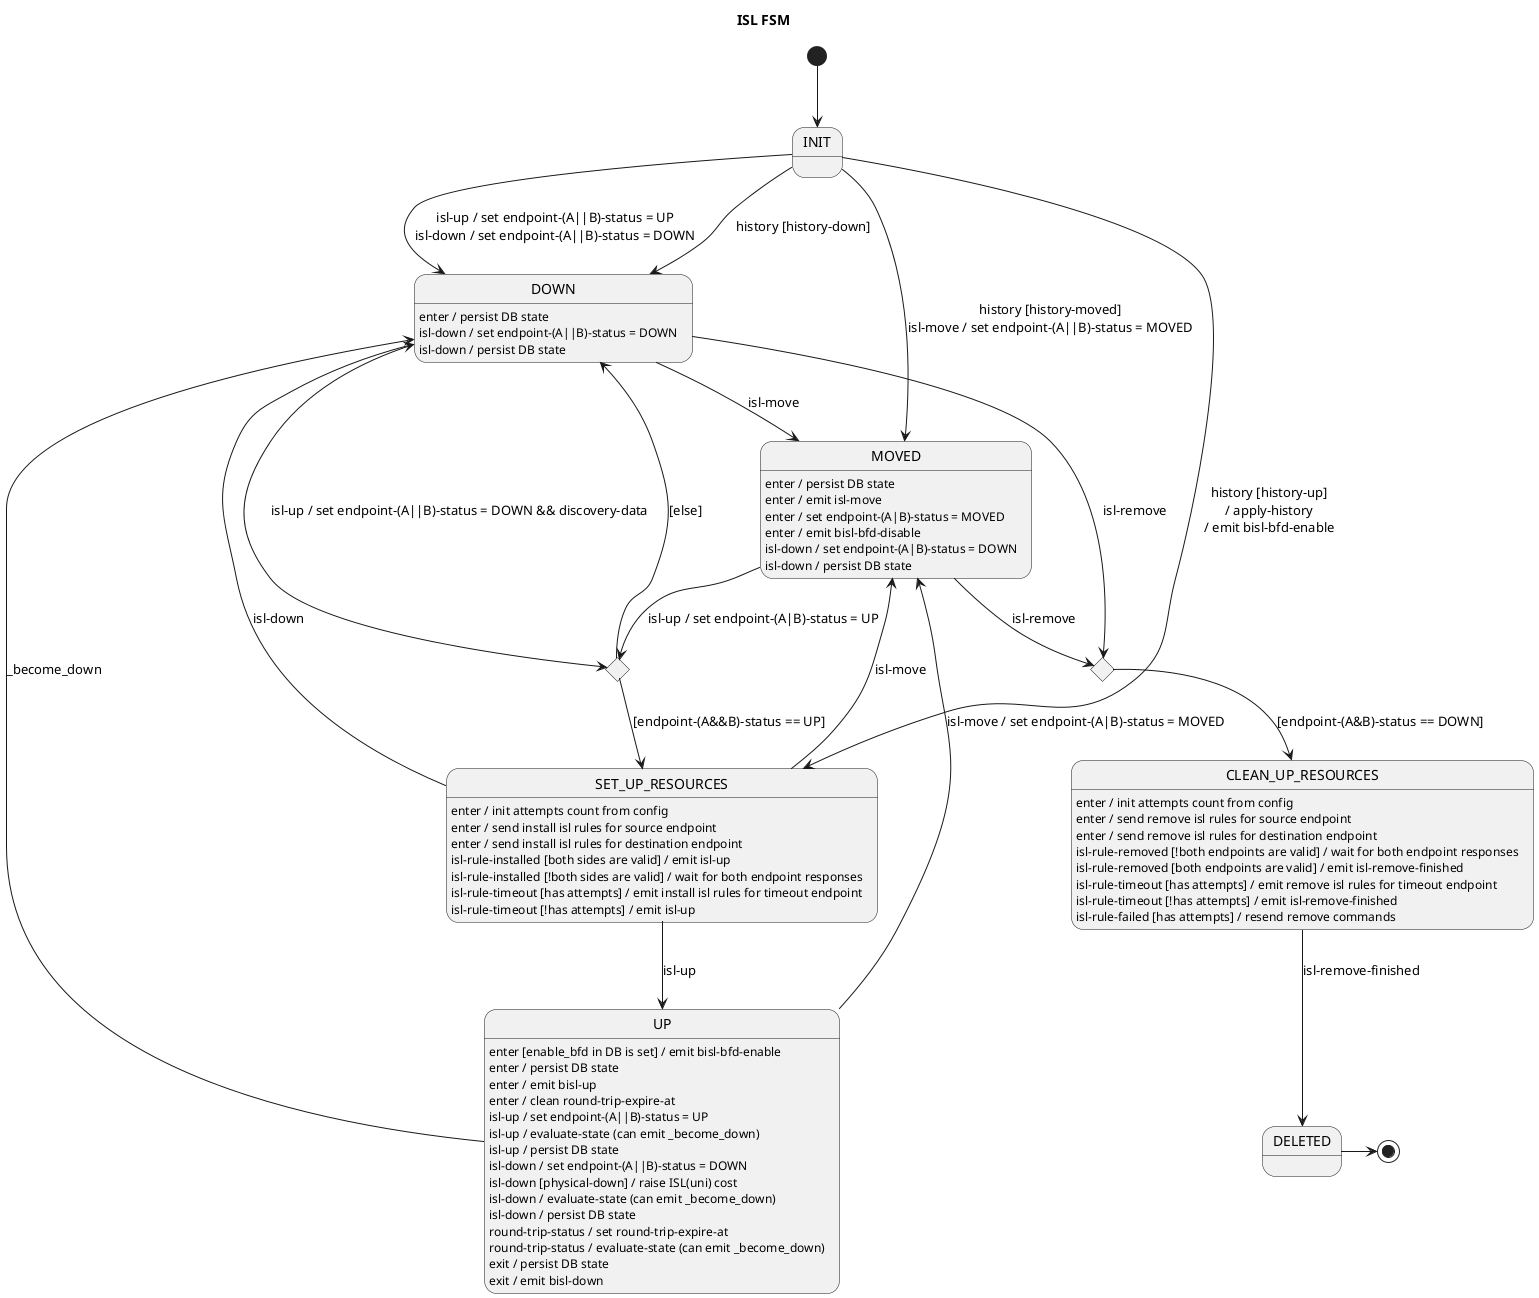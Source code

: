 Internal data:
* endpoint-A
* endpoint-B
* endpoint-A-up
* endpoint-B-up
* round-trip-expire-at

Input signals:
* isl-up
* isl-down
* isl-move
* round-trip-status

Internal(self-injected) signals
* _become_down

Output signals:
* bisl-up (notify BFD-port, notify reroute)
* bisl-down (notify reroute)
* bisl-bfd-enable
* bisl-bfd-disable
* isl-move

@startuml
title ISL FSM

[*] --> INIT

INIT --> DOWN : isl-up / set endpoint-(A||B)-status = UP\nisl-down / set endpoint-(A||B)-status = DOWN
INIT --> DOWN : history [history-down]
INIT --> SET_UP_RESOURCES : history [history-up]\n/ apply-history\n/ emit bisl-bfd-enable
INIT --> MOVED : history [history-moved]\nisl-move / set endpoint-(A||B)-status = MOVED

state upAttempt <<choice>>
state deleteAttempt <<choice>>
deleteAttempt --> CLEAN_UP_RESOURCES : [endpoint-(A&B)-status == DOWN]

DOWN --> upAttempt : isl-up / set endpoint-(A||B)-status = DOWN && discovery-data
DOWN --> MOVED : isl-move
DOWN : enter / persist DB state
DOWN : isl-down / set endpoint-(A||B)-status = DOWN
DOWN : isl-down / persist DB state
DOWN -> deleteAttempt : isl-remove

upAttempt --> SET_UP_RESOURCES : [endpoint-(A&&B)-status == UP]
upAttempt --> DOWN : [else]

SET_UP_RESOURCES : enter / init attempts count from config
SET_UP_RESOURCES : enter / send install isl rules for source endpoint
SET_UP_RESOURCES : enter / send install isl rules for destination endpoint
SET_UP_RESOURCES : isl-rule-installed [both sides are valid] / emit isl-up
SET_UP_RESOURCES : isl-rule-installed [!both sides are valid] / wait for both endpoint responses
SET_UP_RESOURCES : isl-rule-timeout [has attempts] / emit install isl rules for timeout endpoint
SET_UP_RESOURCES : isl-rule-timeout [!has attempts] / emit isl-up
SET_UP_RESOURCES --> DOWN : isl-down
SET_UP_RESOURCES --> MOVED : isl-move
SET_UP_RESOURCES --> UP : isl-up

UP --> DOWN : _become_down
UP --> MOVED : isl-move / set endpoint-(A|B)-status = MOVED
UP : enter [enable_bfd in DB is set] / emit bisl-bfd-enable
UP : enter / persist DB state
UP : enter / emit bisl-up
UP : enter / clean round-trip-expire-at
UP : isl-up / set endpoint-(A||B)-status = UP
UP : isl-up / evaluate-state (can emit _become_down)
UP : isl-up / persist DB state
UP : isl-down / set endpoint-(A||B)-status = DOWN
UP : isl-down [physical-down] / raise ISL(uni) cost
UP : isl-down / evaluate-state (can emit _become_down)
UP : isl-down / persist DB state
UP : round-trip-status / set round-trip-expire-at
UP : round-trip-status / evaluate-state (can emit _become_down)
UP : exit / persist DB state
UP : exit / emit bisl-down

CLEAN_UP_RESOURCES : enter / init attempts count from config
CLEAN_UP_RESOURCES : enter / send remove isl rules for source endpoint
CLEAN_UP_RESOURCES : enter / send remove isl rules for destination endpoint
CLEAN_UP_RESOURCES : isl-rule-removed [!both endpoints are valid] / wait for both endpoint responses
CLEAN_UP_RESOURCES : isl-rule-removed [both endpoints are valid] / emit isl-remove-finished
CLEAN_UP_RESOURCES : isl-rule-timeout [has attempts] / emit remove isl rules for timeout endpoint
CLEAN_UP_RESOURCES : isl-rule-timeout [!has attempts] / emit isl-remove-finished
CLEAN_UP_RESOURCES : isl-rule-failed [has attempts] / resend remove commands
CLEAN_UP_RESOURCES --> DELETED : isl-remove-finished

MOVED --> upAttempt : isl-up / set endpoint-(A|B)-status = UP
MOVED --> deleteAttempt : isl-remove
MOVED : enter / persist DB state
MOVED : enter / emit isl-move
MOVED : enter / set endpoint-(A|B)-status = MOVED
MOVED : enter / emit bisl-bfd-disable
MOVED : isl-down / set endpoint-(A|B)-status = DOWN
MOVED : isl-down / persist DB state

DELETED -> [*]
@enduml
